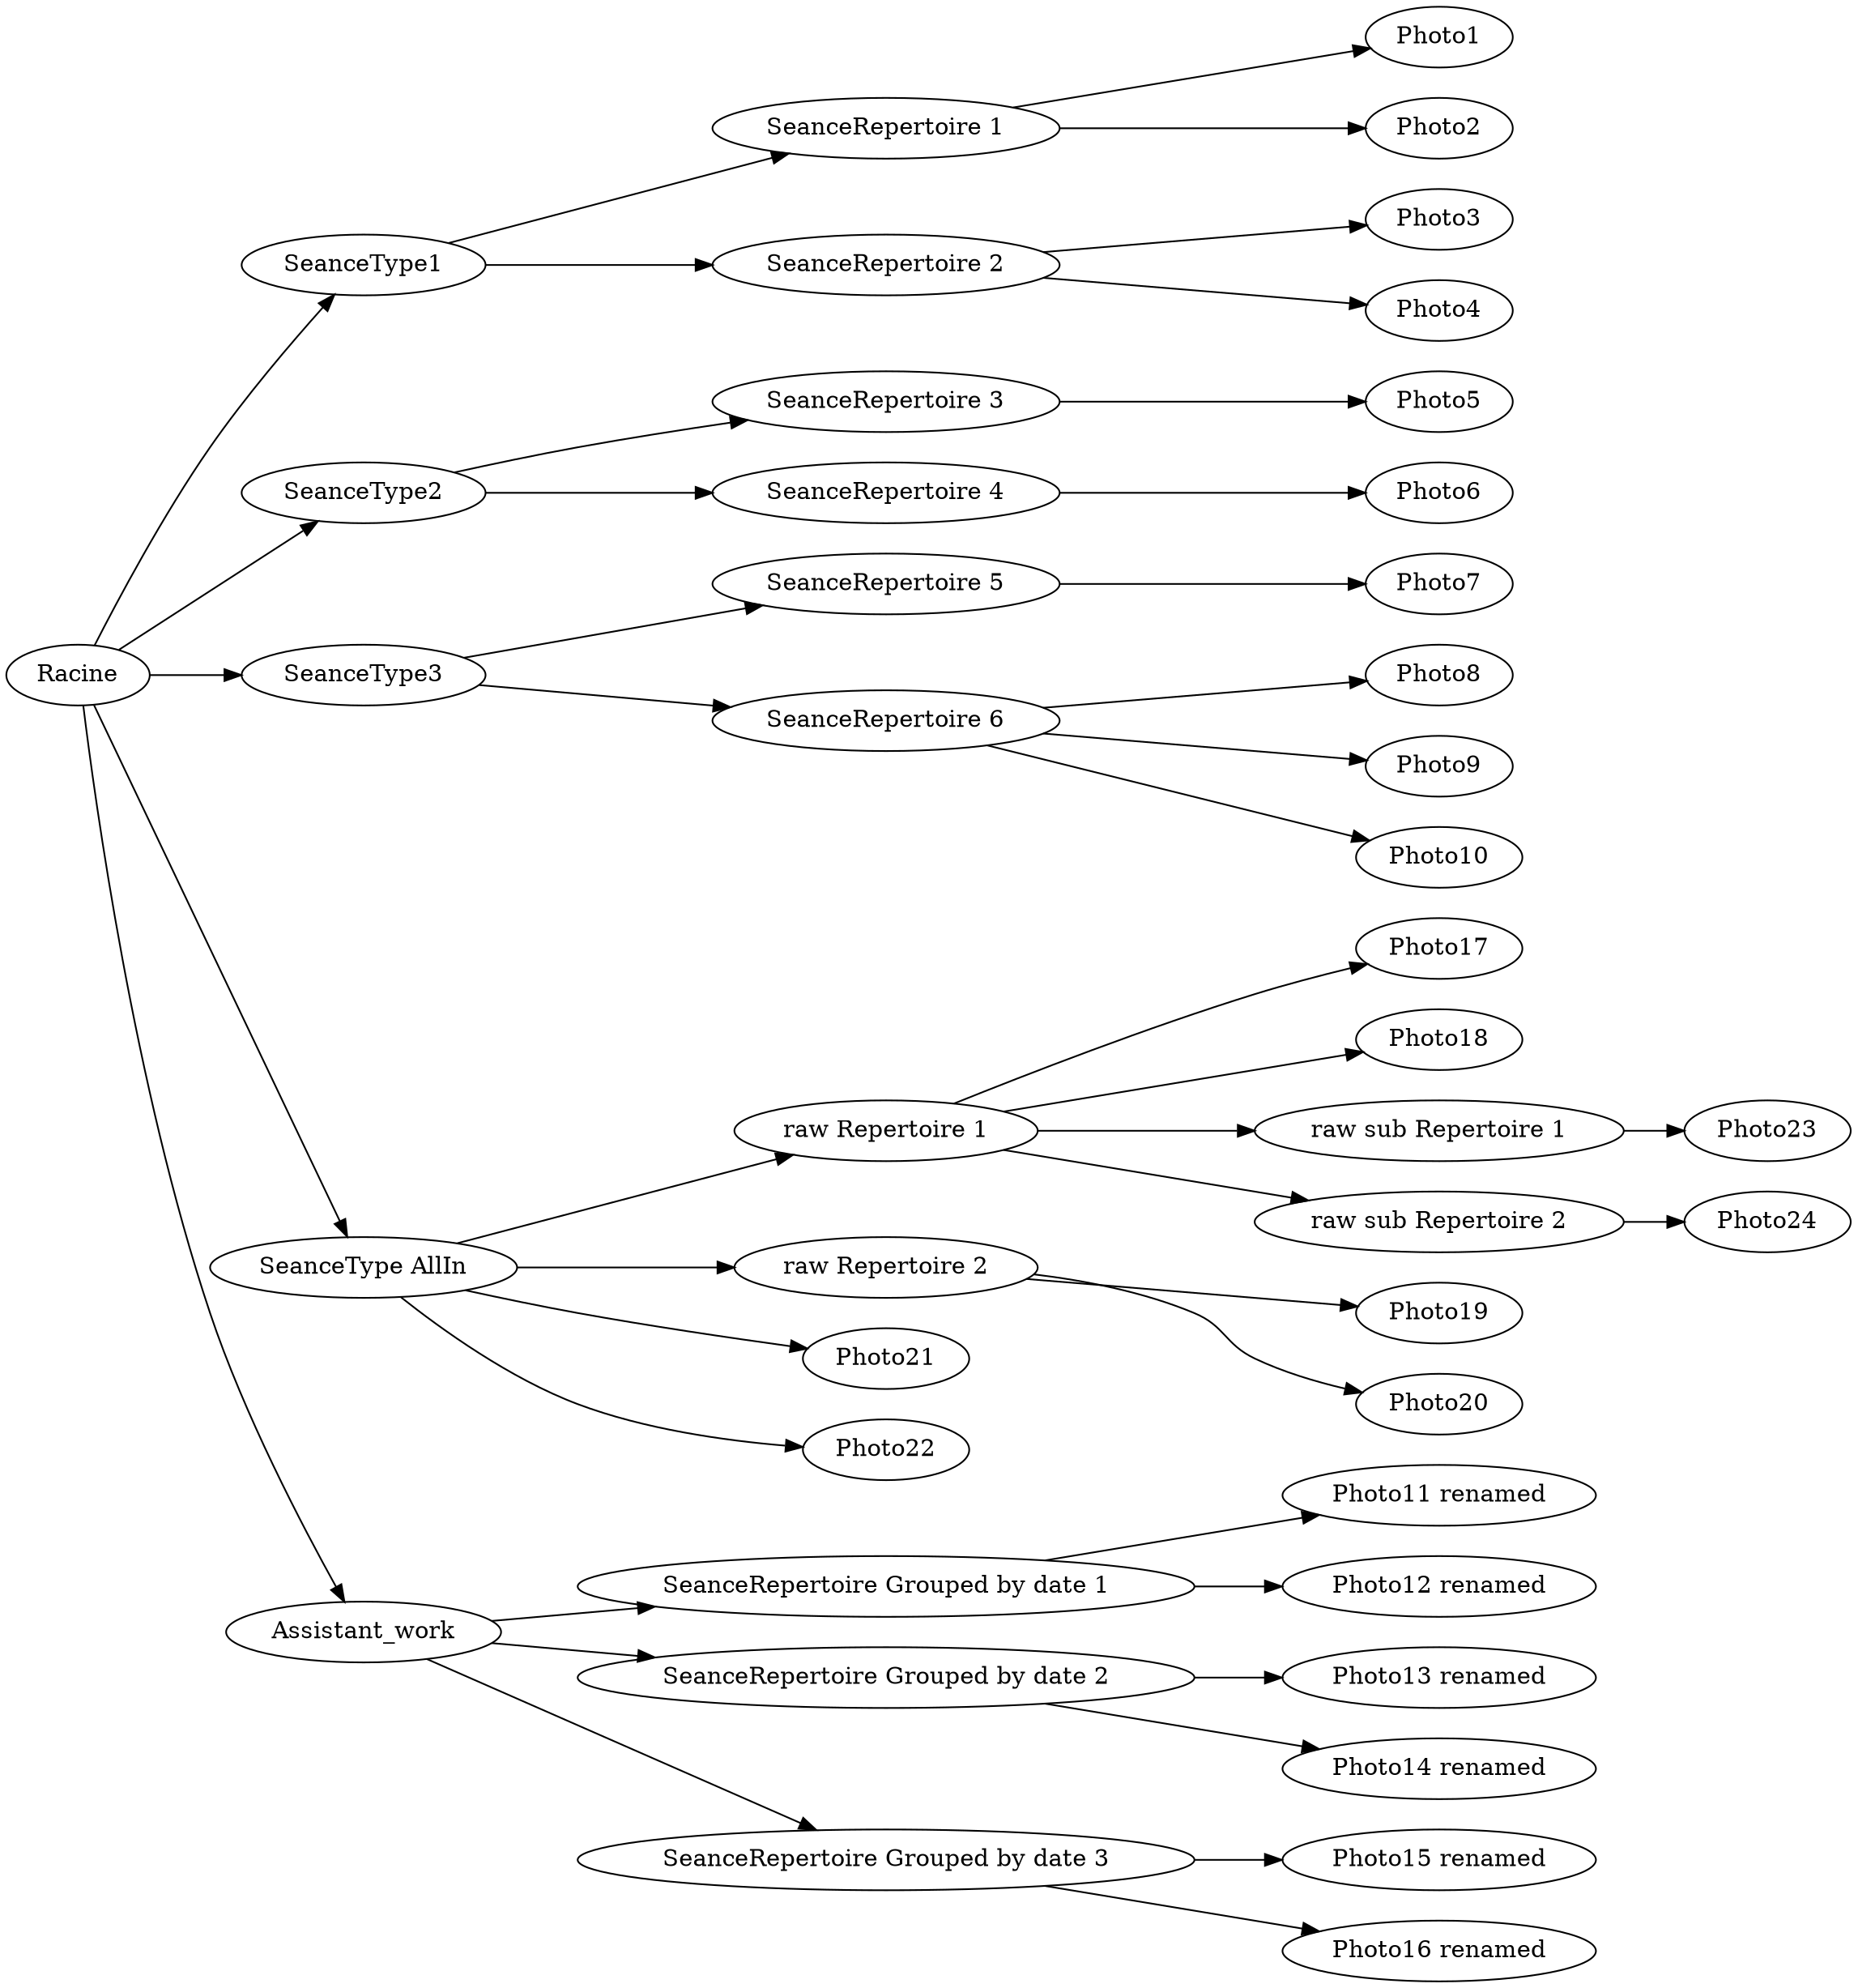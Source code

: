 digraph repertoire_architecture {
    rankdir = LR;
// Define edges between the components
"Racine" -> "SeanceType1"
"Racine" -> "SeanceType2"
"Racine" -> "SeanceType3"
"Racine" -> "SeanceType AllIn"
"SeanceType1" -> "SeanceRepertoire 1"
"SeanceType1" -> "SeanceRepertoire 2"
"SeanceType2" -> "SeanceRepertoire 3"
"SeanceType2" -> "SeanceRepertoire 4"
"SeanceType3" -> "SeanceRepertoire 5"
"SeanceType3" -> "SeanceRepertoire 6"
"Racine" -> "Assistant_work"
"Assistant_work" -> "SeanceRepertoire Grouped by date 1"
"Assistant_work" -> "SeanceRepertoire Grouped by date 2"
"Assistant_work" -> "SeanceRepertoire Grouped by date 3"
"SeanceType AllIn" -> "raw Repertoire 1"
"SeanceType AllIn" -> "raw Repertoire 2"
"SeanceRepertoire 1" -> "Photo1"
"SeanceRepertoire 1" -> "Photo2"
"SeanceRepertoire 2" -> "Photo3"
"SeanceRepertoire 2" -> "Photo4"
"SeanceRepertoire 3" -> "Photo5"
"SeanceRepertoire 4" -> "Photo6"
"SeanceRepertoire 5" -> "Photo7"
"SeanceRepertoire 6" -> "Photo8"
"SeanceRepertoire 6" -> "Photo9"
"SeanceRepertoire 6" -> "Photo10"
"SeanceRepertoire Grouped by date 1" -> "Photo11 renamed"
"SeanceRepertoire Grouped by date 1" -> "Photo12 renamed"
"SeanceRepertoire Grouped by date 2" -> "Photo13 renamed"
"SeanceRepertoire Grouped by date 2" -> "Photo14 renamed"
"SeanceRepertoire Grouped by date 3" -> "Photo15 renamed"
"SeanceRepertoire Grouped by date 3" -> "Photo16 renamed"
"raw Repertoire 1" -> "Photo17"
"raw Repertoire 1" -> "Photo18"
"raw Repertoire 2" -> "Photo19"
"raw Repertoire 2" -> "Photo20"
"raw Repertoire 1" -> "raw sub Repertoire 1"
"raw Repertoire 1" -> "raw sub Repertoire 2"
"SeanceType AllIn" -> "Photo21"
"SeanceType AllIn" -> "Photo22"
"raw sub Repertoire 1" -> "Photo23"
"raw sub Repertoire 2" -> "Photo24"

}
